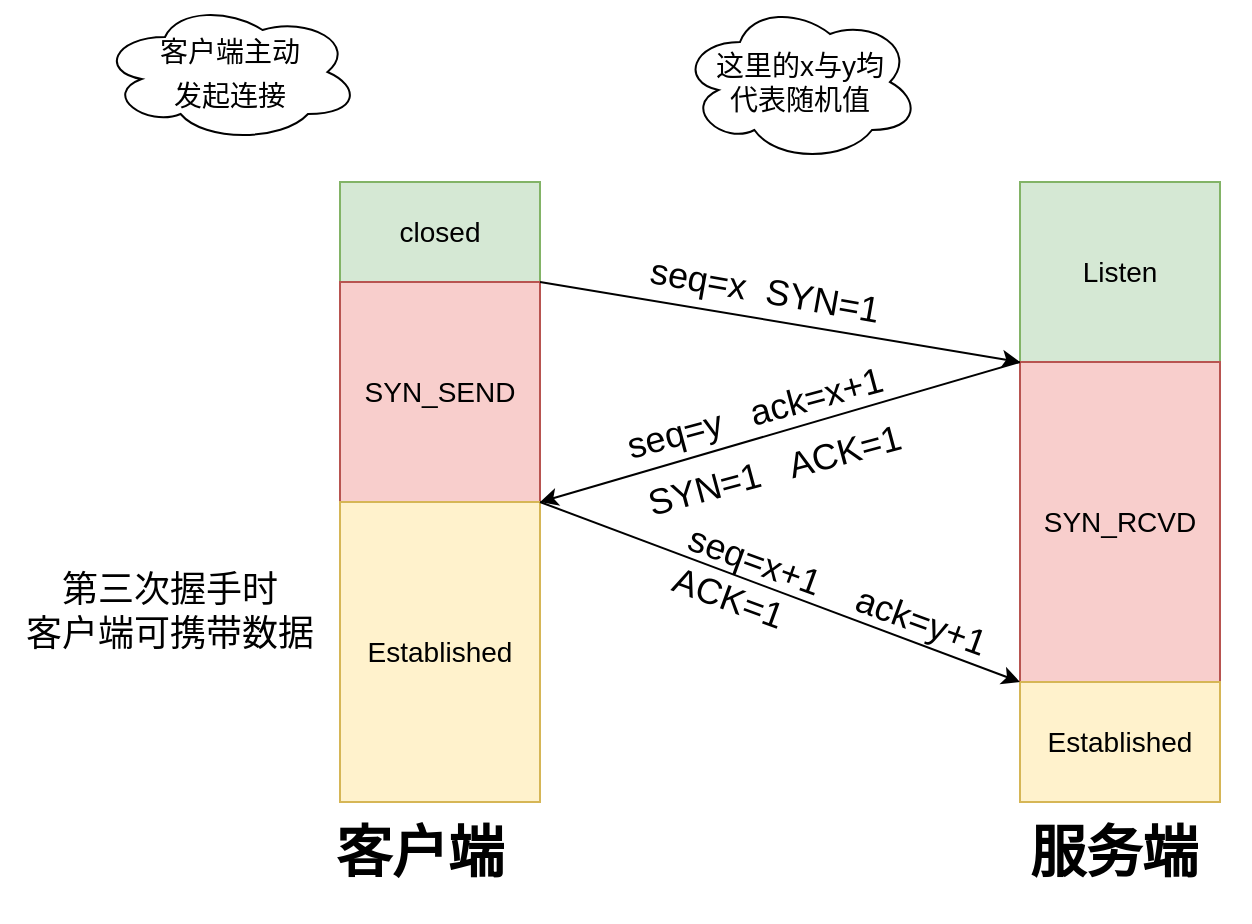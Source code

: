 <mxfile version="16.6.8" type="github"><diagram id="_B2oFAgNB6-TTdrhz430" name="第 1 页"><mxGraphModel dx="1865" dy="585" grid="1" gridSize="10" guides="1" tooltips="1" connect="1" arrows="1" fold="1" page="1" pageScale="1" pageWidth="827" pageHeight="1169" math="0" shadow="0"><root><mxCell id="0"/><mxCell id="1" parent="0"/><mxCell id="RQdAs905edFjsE2LMbHH-1" value="" style="rounded=0;whiteSpace=wrap;html=1;fillColor=#dae8fc;strokeColor=#6c8ebf;" vertex="1" parent="1"><mxGeometry x="160" y="110" width="100" height="290" as="geometry"/></mxCell><mxCell id="RQdAs905edFjsE2LMbHH-3" value="&lt;font style=&quot;font-size: 14px&quot;&gt;closed&lt;/font&gt;" style="rounded=0;whiteSpace=wrap;html=1;fillColor=#d5e8d4;strokeColor=#82b366;" vertex="1" parent="1"><mxGeometry x="160" y="110" width="100" height="50" as="geometry"/></mxCell><mxCell id="RQdAs905edFjsE2LMbHH-5" value="&lt;span style=&quot;font-size: 14px&quot;&gt;SYN_SEND&lt;/span&gt;" style="rounded=0;whiteSpace=wrap;html=1;fillColor=#f8cecc;strokeColor=#b85450;" vertex="1" parent="1"><mxGeometry x="160" y="160" width="100" height="110" as="geometry"/></mxCell><mxCell id="RQdAs905edFjsE2LMbHH-6" value="" style="rounded=0;whiteSpace=wrap;html=1;fillColor=#dae8fc;strokeColor=#6c8ebf;" vertex="1" parent="1"><mxGeometry x="500" y="110" width="100" height="300" as="geometry"/></mxCell><mxCell id="RQdAs905edFjsE2LMbHH-8" value="&lt;span style=&quot;font-size: 14px&quot;&gt;Listen&lt;/span&gt;" style="rounded=0;whiteSpace=wrap;html=1;fillColor=#d5e8d4;strokeColor=#82b366;" vertex="1" parent="1"><mxGeometry x="500" y="110" width="100" height="90" as="geometry"/></mxCell><mxCell id="RQdAs905edFjsE2LMbHH-10" value="" style="endArrow=classic;html=1;rounded=0;fontSize=14;entryX=0;entryY=1;entryDx=0;entryDy=0;exitX=1;exitY=0;exitDx=0;exitDy=0;" edge="1" parent="1" source="RQdAs905edFjsE2LMbHH-5" target="RQdAs905edFjsE2LMbHH-8"><mxGeometry width="50" height="50" relative="1" as="geometry"><mxPoint x="260" y="180" as="sourcePoint"/><mxPoint x="310" y="130" as="targetPoint"/></mxGeometry></mxCell><mxCell id="RQdAs905edFjsE2LMbHH-11" value="&lt;span style=&quot;font-size: 14px&quot;&gt;SYN_RCVD&lt;/span&gt;" style="rounded=0;whiteSpace=wrap;html=1;fillColor=#f8cecc;strokeColor=#b85450;" vertex="1" parent="1"><mxGeometry x="500" y="200" width="100" height="160" as="geometry"/></mxCell><mxCell id="RQdAs905edFjsE2LMbHH-12" value="&lt;span style=&quot;font-size: 14px&quot;&gt;Established&lt;/span&gt;" style="rounded=0;whiteSpace=wrap;html=1;fillColor=#fff2cc;strokeColor=#d6b656;" vertex="1" parent="1"><mxGeometry x="160" y="270" width="100" height="150" as="geometry"/></mxCell><mxCell id="RQdAs905edFjsE2LMbHH-13" value="&lt;span style=&quot;font-size: 14px&quot;&gt;Established&lt;/span&gt;" style="rounded=0;whiteSpace=wrap;html=1;fillColor=#fff2cc;strokeColor=#d6b656;" vertex="1" parent="1"><mxGeometry x="500" y="360" width="100" height="60" as="geometry"/></mxCell><mxCell id="RQdAs905edFjsE2LMbHH-14" value="&lt;font style=&quot;font-size: 18px&quot;&gt;seq=x&amp;nbsp; SYN=1&amp;nbsp;&lt;/font&gt;" style="text;html=1;strokeColor=none;fillColor=none;align=center;verticalAlign=middle;whiteSpace=wrap;rounded=0;fontSize=14;rotation=10;" vertex="1" parent="1"><mxGeometry x="280" y="150" width="190" height="30" as="geometry"/></mxCell><mxCell id="RQdAs905edFjsE2LMbHH-15" value="&lt;font style=&quot;font-size: 14px&quot;&gt;客户端主动&lt;br&gt;发起连接&lt;/font&gt;" style="ellipse;shape=cloud;whiteSpace=wrap;html=1;fontSize=18;" vertex="1" parent="1"><mxGeometry x="40" y="20" width="130" height="70" as="geometry"/></mxCell><mxCell id="RQdAs905edFjsE2LMbHH-17" value="&lt;h1&gt;客户端&lt;/h1&gt;" style="text;html=1;strokeColor=none;fillColor=none;spacing=5;spacingTop=-20;whiteSpace=wrap;overflow=hidden;rounded=0;fontSize=14;" vertex="1" parent="1"><mxGeometry x="152.5" y="420" width="115" height="60" as="geometry"/></mxCell><mxCell id="RQdAs905edFjsE2LMbHH-18" value="&lt;h1&gt;服务端&lt;/h1&gt;" style="text;html=1;strokeColor=none;fillColor=none;spacing=5;spacingTop=-20;whiteSpace=wrap;overflow=hidden;rounded=0;fontSize=14;" vertex="1" parent="1"><mxGeometry x="500" y="420" width="115" height="60" as="geometry"/></mxCell><mxCell id="RQdAs905edFjsE2LMbHH-19" value="" style="endArrow=classic;html=1;rounded=0;fontSize=14;exitX=0;exitY=0;exitDx=0;exitDy=0;" edge="1" parent="1" source="RQdAs905edFjsE2LMbHH-11"><mxGeometry width="50" height="50" relative="1" as="geometry"><mxPoint x="500" y="260" as="sourcePoint"/><mxPoint x="260" y="270" as="targetPoint"/></mxGeometry></mxCell><mxCell id="RQdAs905edFjsE2LMbHH-20" value="" style="endArrow=classic;html=1;rounded=0;fontSize=14;entryX=0;entryY=1;entryDx=0;entryDy=0;" edge="1" parent="1" target="RQdAs905edFjsE2LMbHH-11"><mxGeometry width="50" height="50" relative="1" as="geometry"><mxPoint x="260" y="270" as="sourcePoint"/><mxPoint x="500" y="330" as="targetPoint"/></mxGeometry></mxCell><mxCell id="RQdAs905edFjsE2LMbHH-21" value="&lt;span style=&quot;font-size: 18px&quot;&gt;seq=y&amp;nbsp; &amp;nbsp;ack=x+1&amp;nbsp;&lt;/span&gt;" style="text;html=1;strokeColor=none;fillColor=none;align=center;verticalAlign=middle;whiteSpace=wrap;rounded=0;fontSize=14;rotation=-15;" vertex="1" parent="1"><mxGeometry x="230" y="210" width="280" height="30" as="geometry"/></mxCell><mxCell id="RQdAs905edFjsE2LMbHH-22" value="&lt;span style=&quot;font-size: 18px&quot;&gt;&amp;nbsp;SYN=1&amp;nbsp; &amp;nbsp;ACK=1&lt;/span&gt;" style="text;html=1;strokeColor=none;fillColor=none;align=center;verticalAlign=middle;whiteSpace=wrap;rounded=0;fontSize=14;rotation=-15;" vertex="1" parent="1"><mxGeometry x="235" y="240" width="280" height="30" as="geometry"/></mxCell><mxCell id="RQdAs905edFjsE2LMbHH-23" value="这里的x与y均&lt;br&gt;代表随机值" style="ellipse;shape=cloud;whiteSpace=wrap;html=1;fontSize=14;" vertex="1" parent="1"><mxGeometry x="330" y="20" width="120" height="80" as="geometry"/></mxCell><mxCell id="RQdAs905edFjsE2LMbHH-24" value="&lt;font style=&quot;font-size: 18px&quot;&gt;seq=x+1&amp;nbsp; &amp;nbsp; ack=y+1&lt;br&gt;ACK=1&amp;nbsp; &amp;nbsp; &amp;nbsp; &amp;nbsp; &amp;nbsp; &amp;nbsp; &amp;nbsp; &amp;nbsp; &amp;nbsp; &amp;nbsp;&amp;nbsp;&lt;br&gt;&lt;/font&gt;" style="text;html=1;strokeColor=none;fillColor=none;align=center;verticalAlign=middle;whiteSpace=wrap;rounded=0;fontSize=14;rotation=20;" vertex="1" parent="1"><mxGeometry x="310" y="310" width="190" height="30" as="geometry"/></mxCell><mxCell id="RQdAs905edFjsE2LMbHH-25" value="&lt;font style=&quot;font-size: 18px&quot;&gt;第三次握手时&lt;br&gt;客户端可携带数据&lt;/font&gt;" style="text;html=1;strokeColor=none;fillColor=none;align=center;verticalAlign=middle;whiteSpace=wrap;rounded=0;fontSize=14;" vertex="1" parent="1"><mxGeometry x="-10" y="300" width="170" height="50" as="geometry"/></mxCell></root></mxGraphModel></diagram></mxfile>